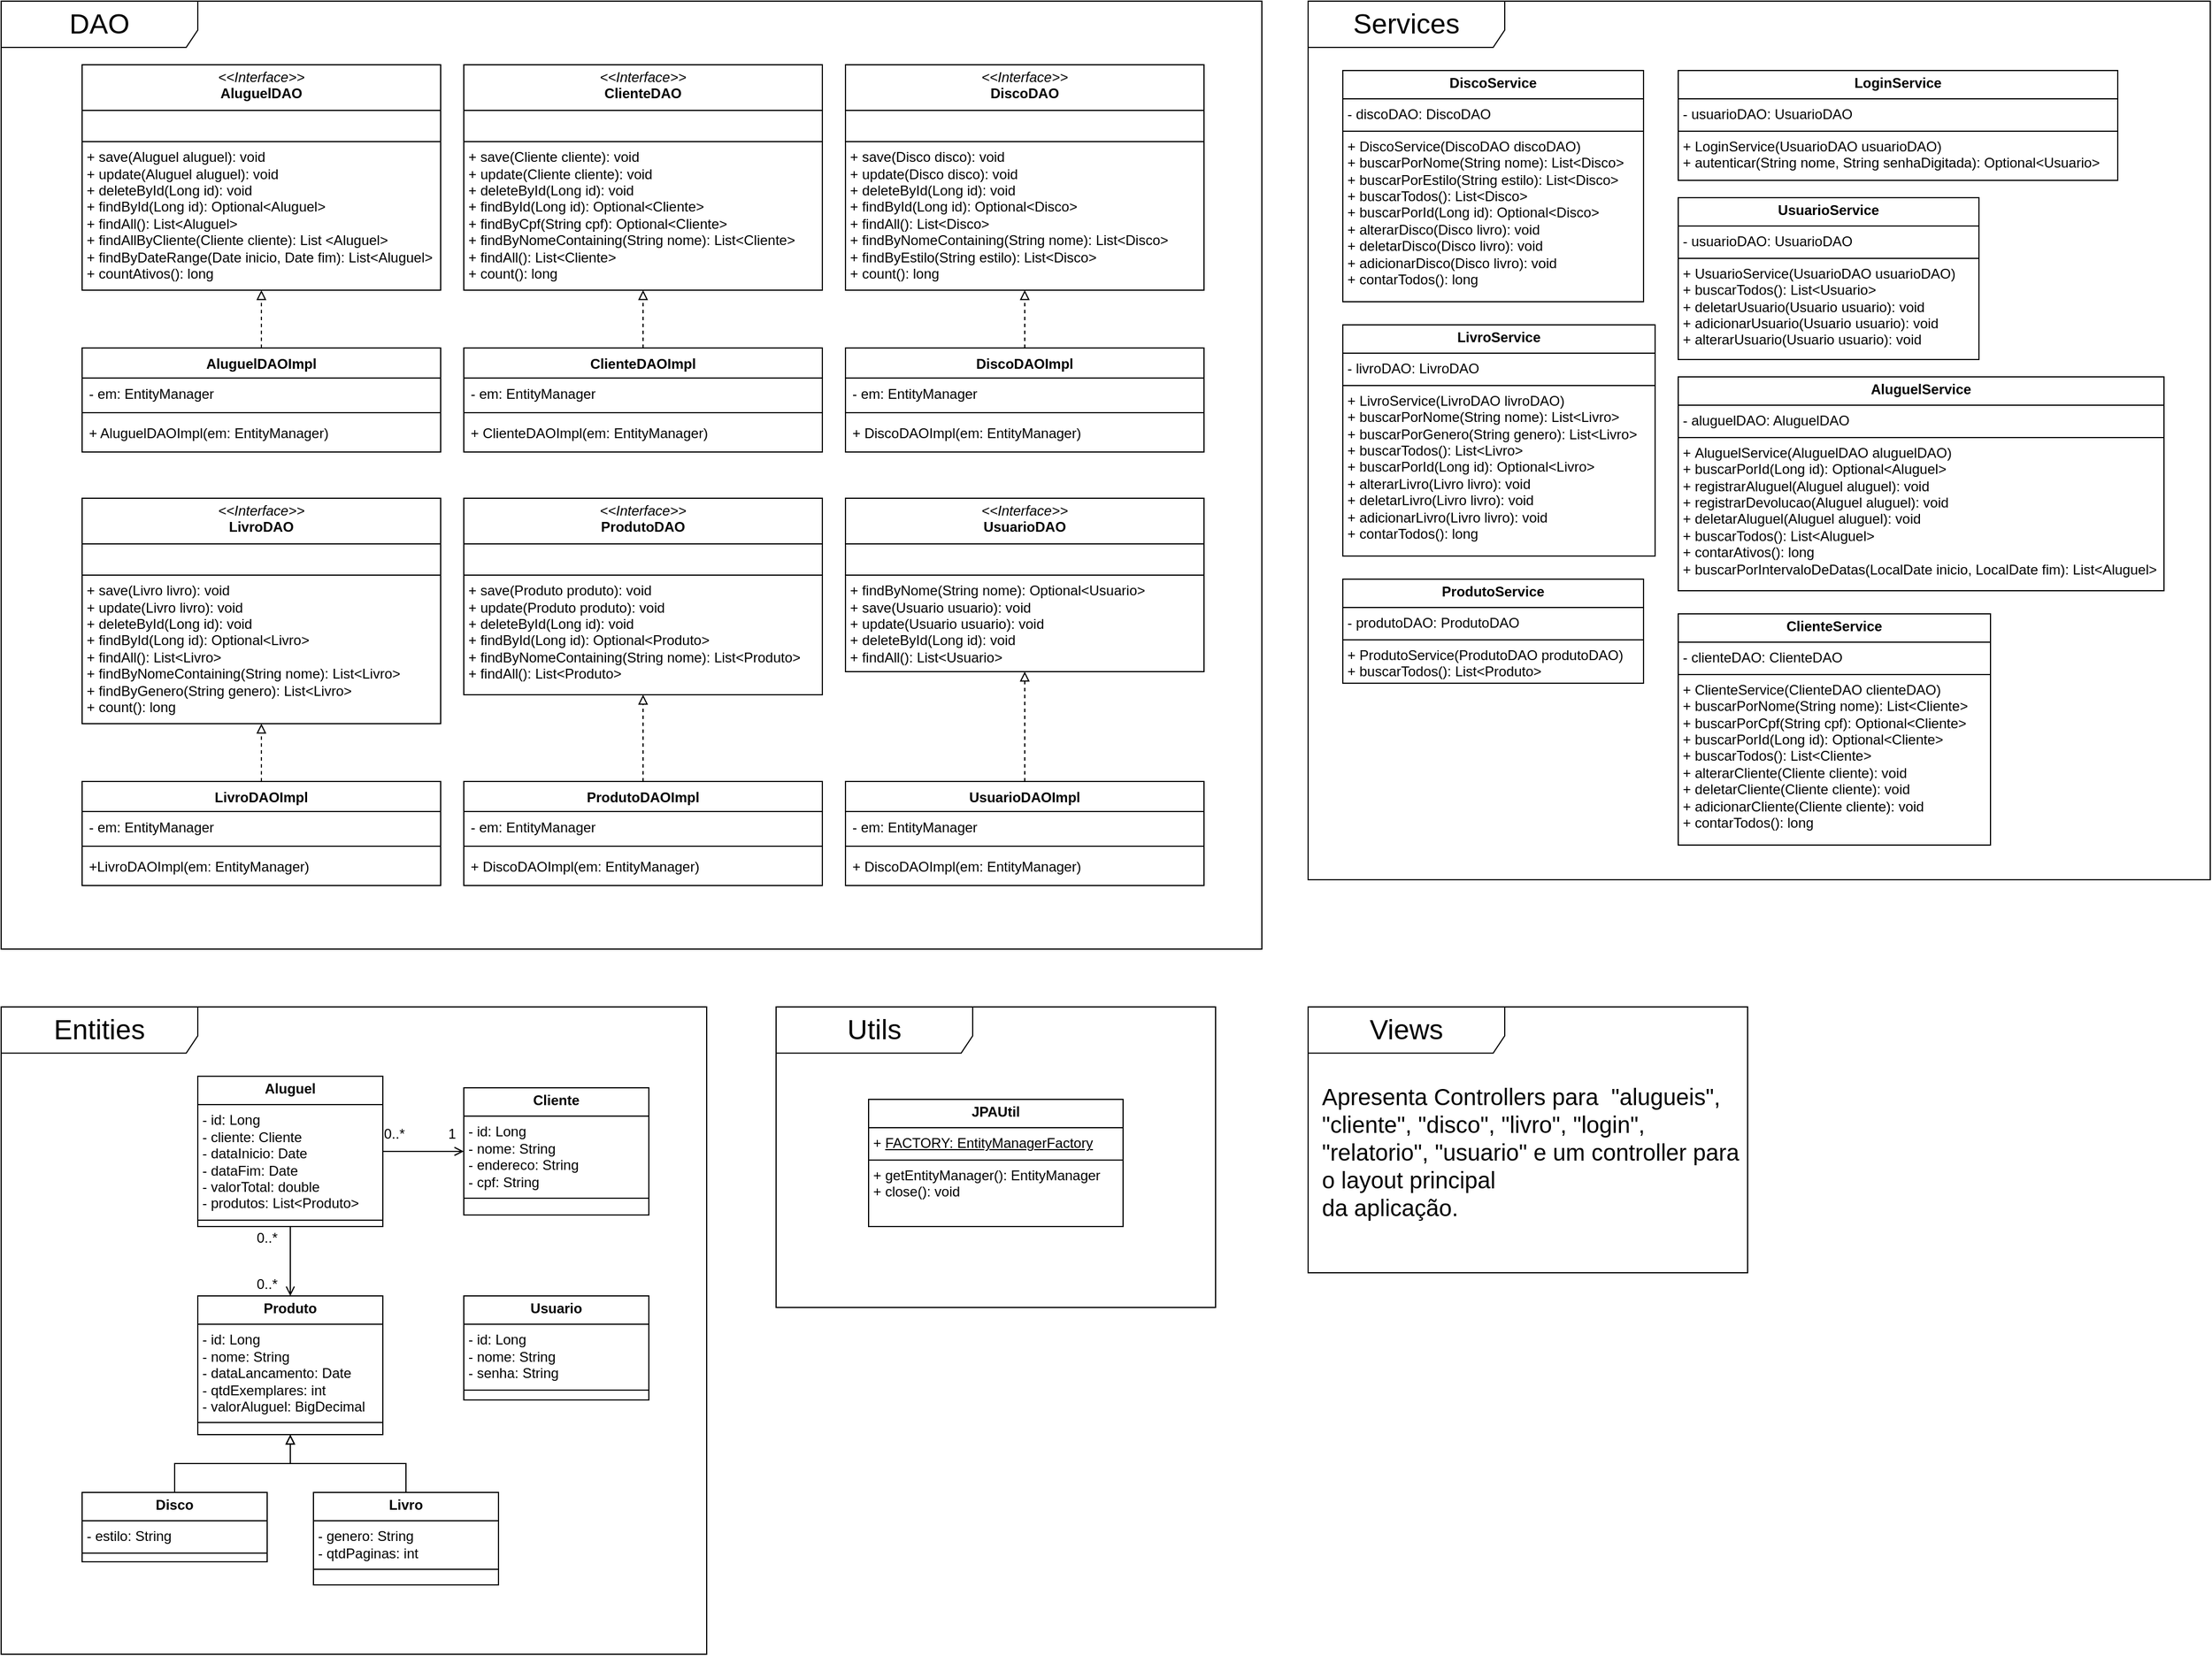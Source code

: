 <mxfile version="28.0.7">
  <diagram name="Page-1" id="ijJBhcb-eioUZVVEQKCG">
    <mxGraphModel grid="1" page="1" gridSize="10" guides="1" tooltips="1" connect="1" arrows="1" fold="1" pageScale="1" pageWidth="850" pageHeight="1100" math="0" shadow="0">
      <root>
        <mxCell id="0" />
        <mxCell id="1" parent="0" />
        <mxCell id="6H0hDOicZxL_dtBMVIwc-15" value="" style="edgeStyle=orthogonalEdgeStyle;rounded=0;orthogonalLoop=1;jettySize=auto;html=1;endArrow=open;endFill=0;" edge="1" parent="1" source="6H0hDOicZxL_dtBMVIwc-1" target="6H0hDOicZxL_dtBMVIwc-2">
          <mxGeometry relative="1" as="geometry" />
        </mxCell>
        <mxCell id="6H0hDOicZxL_dtBMVIwc-16" value="" style="edgeStyle=orthogonalEdgeStyle;rounded=0;orthogonalLoop=1;jettySize=auto;html=1;endArrow=open;endFill=0;" edge="1" parent="1" source="6H0hDOicZxL_dtBMVIwc-1" target="6H0hDOicZxL_dtBMVIwc-6">
          <mxGeometry relative="1" as="geometry" />
        </mxCell>
        <mxCell id="6H0hDOicZxL_dtBMVIwc-1" value="&lt;p style=&quot;margin:0px;margin-top:4px;text-align:center;&quot;&gt;&lt;b&gt;Aluguel&lt;/b&gt;&lt;/p&gt;&lt;hr size=&quot;1&quot; style=&quot;border-style:solid;&quot;&gt;&lt;p style=&quot;margin:0px;margin-left:4px;&quot;&gt;- id: Long&lt;/p&gt;&lt;p style=&quot;margin:0px;margin-left:4px;&quot;&gt;- cliente: Cliente&lt;/p&gt;&lt;p style=&quot;margin:0px;margin-left:4px;&quot;&gt;- dataInicio: Date&lt;/p&gt;&lt;p style=&quot;margin:0px;margin-left:4px;&quot;&gt;- dataFim: Date&lt;/p&gt;&lt;p style=&quot;margin:0px;margin-left:4px;&quot;&gt;- valorTotal: double&lt;/p&gt;&lt;p style=&quot;margin:0px;margin-left:4px;&quot;&gt;- produtos: List&amp;lt;Produto&amp;gt;&lt;/p&gt;&lt;hr size=&quot;1&quot; style=&quot;border-style:solid;&quot;&gt;&lt;p style=&quot;margin:0px;margin-left:4px;&quot;&gt;&lt;br&gt;&lt;/p&gt;" style="verticalAlign=top;align=left;overflow=fill;html=1;whiteSpace=wrap;" vertex="1" parent="1">
          <mxGeometry x="210" y="950" width="160" height="130" as="geometry" />
        </mxCell>
        <mxCell id="6H0hDOicZxL_dtBMVIwc-2" value="&lt;p style=&quot;margin:0px;margin-top:4px;text-align:center;&quot;&gt;&lt;b&gt;Produto&lt;/b&gt;&lt;/p&gt;&lt;hr size=&quot;1&quot; style=&quot;border-style:solid;&quot;&gt;&lt;p style=&quot;margin:0px;margin-left:4px;&quot;&gt;- id: Long&lt;/p&gt;&lt;p style=&quot;margin:0px;margin-left:4px;&quot;&gt;- nome: String&lt;/p&gt;&lt;p style=&quot;margin:0px;margin-left:4px;&quot;&gt;- dataLancamento: Date&lt;/p&gt;&lt;p style=&quot;margin:0px;margin-left:4px;&quot;&gt;- qtdExemplares: int&lt;/p&gt;&lt;p style=&quot;margin:0px;margin-left:4px;&quot;&gt;- valorAluguel: BigDecimal&lt;/p&gt;&lt;hr size=&quot;1&quot; style=&quot;border-style:solid;&quot;&gt;&lt;p style=&quot;margin:0px;margin-left:4px;&quot;&gt;&lt;br&gt;&lt;/p&gt;" style="verticalAlign=top;align=left;overflow=fill;html=1;whiteSpace=wrap;" vertex="1" parent="1">
          <mxGeometry x="210" y="1140" width="160" height="120" as="geometry" />
        </mxCell>
        <mxCell id="6H0hDOicZxL_dtBMVIwc-8" value="" style="edgeStyle=orthogonalEdgeStyle;rounded=0;orthogonalLoop=1;jettySize=auto;html=1;endArrow=block;endFill=0;" edge="1" parent="1" source="6H0hDOicZxL_dtBMVIwc-3" target="6H0hDOicZxL_dtBMVIwc-2">
          <mxGeometry relative="1" as="geometry" />
        </mxCell>
        <mxCell id="6H0hDOicZxL_dtBMVIwc-3" value="&lt;p style=&quot;margin:0px;margin-top:4px;text-align:center;&quot;&gt;&lt;b&gt;Disco&lt;/b&gt;&lt;/p&gt;&lt;hr size=&quot;1&quot; style=&quot;border-style:solid;&quot;&gt;&lt;p style=&quot;margin:0px;margin-left:4px;&quot;&gt;- estilo: String&lt;/p&gt;&lt;hr size=&quot;1&quot; style=&quot;border-style:solid;&quot;&gt;&lt;p style=&quot;margin:0px;margin-left:4px;&quot;&gt;&lt;br&gt;&lt;/p&gt;" style="verticalAlign=top;align=left;overflow=fill;html=1;whiteSpace=wrap;" vertex="1" parent="1">
          <mxGeometry x="110" y="1310" width="160" height="60" as="geometry" />
        </mxCell>
        <mxCell id="6H0hDOicZxL_dtBMVIwc-7" value="" style="edgeStyle=orthogonalEdgeStyle;rounded=0;orthogonalLoop=1;jettySize=auto;html=1;endArrow=block;endFill=0;" edge="1" parent="1" source="6H0hDOicZxL_dtBMVIwc-4" target="6H0hDOicZxL_dtBMVIwc-2">
          <mxGeometry relative="1" as="geometry" />
        </mxCell>
        <mxCell id="6H0hDOicZxL_dtBMVIwc-4" value="&lt;p style=&quot;margin:0px;margin-top:4px;text-align:center;&quot;&gt;&lt;b&gt;Livro&lt;/b&gt;&lt;/p&gt;&lt;hr size=&quot;1&quot; style=&quot;border-style:solid;&quot;&gt;&lt;p style=&quot;margin:0px;margin-left:4px;&quot;&gt;- genero: String&lt;/p&gt;&lt;p style=&quot;margin:0px;margin-left:4px;&quot;&gt;- qtdPaginas: int&lt;/p&gt;&lt;hr size=&quot;1&quot; style=&quot;border-style:solid;&quot;&gt;&lt;p style=&quot;margin:0px;margin-left:4px;&quot;&gt;&lt;br&gt;&lt;/p&gt;" style="verticalAlign=top;align=left;overflow=fill;html=1;whiteSpace=wrap;" vertex="1" parent="1">
          <mxGeometry x="310" y="1310" width="160" height="80" as="geometry" />
        </mxCell>
        <mxCell id="6H0hDOicZxL_dtBMVIwc-5" value="&lt;p style=&quot;margin:0px;margin-top:4px;text-align:center;&quot;&gt;&lt;b&gt;Usuario&lt;/b&gt;&lt;/p&gt;&lt;hr size=&quot;1&quot; style=&quot;border-style:solid;&quot;&gt;&lt;p style=&quot;margin:0px;margin-left:4px;&quot;&gt;- id: Long&lt;/p&gt;&lt;p style=&quot;margin:0px;margin-left:4px;&quot;&gt;- nome: String&lt;/p&gt;&lt;p style=&quot;margin:0px;margin-left:4px;&quot;&gt;- senha: String&lt;/p&gt;&lt;hr size=&quot;1&quot; style=&quot;border-style:solid;&quot;&gt;&lt;p style=&quot;margin:0px;margin-left:4px;&quot;&gt;&lt;br&gt;&lt;/p&gt;" style="verticalAlign=top;align=left;overflow=fill;html=1;whiteSpace=wrap;" vertex="1" parent="1">
          <mxGeometry x="440" y="1140" width="160" height="90" as="geometry" />
        </mxCell>
        <mxCell id="6H0hDOicZxL_dtBMVIwc-6" value="&lt;p style=&quot;margin:0px;margin-top:4px;text-align:center;&quot;&gt;&lt;b&gt;Cliente&lt;/b&gt;&lt;/p&gt;&lt;hr size=&quot;1&quot; style=&quot;border-style:solid;&quot;&gt;&lt;p style=&quot;margin:0px;margin-left:4px;&quot;&gt;- id: Long&lt;/p&gt;&lt;p style=&quot;margin:0px;margin-left:4px;&quot;&gt;- nome: String&lt;/p&gt;&lt;p style=&quot;margin:0px;margin-left:4px;&quot;&gt;- endereco: String&lt;/p&gt;&lt;p style=&quot;margin:0px;margin-left:4px;&quot;&gt;- cpf: String&lt;/p&gt;&lt;hr size=&quot;1&quot; style=&quot;border-style:solid;&quot;&gt;&lt;p style=&quot;margin:0px;margin-left:4px;&quot;&gt;&lt;br&gt;&lt;/p&gt;" style="verticalAlign=top;align=left;overflow=fill;html=1;whiteSpace=wrap;" vertex="1" parent="1">
          <mxGeometry x="440" y="960" width="160" height="110" as="geometry" />
        </mxCell>
        <mxCell id="6H0hDOicZxL_dtBMVIwc-12" value="0..*" style="text;html=1;align=center;verticalAlign=middle;whiteSpace=wrap;rounded=0;" vertex="1" parent="1">
          <mxGeometry x="260" y="1120" width="20" height="20" as="geometry" />
        </mxCell>
        <mxCell id="6H0hDOicZxL_dtBMVIwc-13" value="0..*" style="text;html=1;align=center;verticalAlign=middle;whiteSpace=wrap;rounded=0;" vertex="1" parent="1">
          <mxGeometry x="260" y="1080" width="20" height="20" as="geometry" />
        </mxCell>
        <mxCell id="6H0hDOicZxL_dtBMVIwc-17" value="0..*" style="text;html=1;align=center;verticalAlign=middle;whiteSpace=wrap;rounded=0;" vertex="1" parent="1">
          <mxGeometry x="370" y="990" width="20" height="20" as="geometry" />
        </mxCell>
        <mxCell id="6H0hDOicZxL_dtBMVIwc-18" value="1" style="text;html=1;align=center;verticalAlign=middle;whiteSpace=wrap;rounded=0;" vertex="1" parent="1">
          <mxGeometry x="420" y="990" width="20" height="20" as="geometry" />
        </mxCell>
        <mxCell id="6H0hDOicZxL_dtBMVIwc-19" style="edgeStyle=orthogonalEdgeStyle;rounded=0;orthogonalLoop=1;jettySize=auto;html=1;exitX=0.5;exitY=1;exitDx=0;exitDy=0;" edge="1" parent="1" source="6H0hDOicZxL_dtBMVIwc-17" target="6H0hDOicZxL_dtBMVIwc-17">
          <mxGeometry relative="1" as="geometry" />
        </mxCell>
        <mxCell id="rX4tygAhuhxQSBVgjg3W-1" value="&lt;p style=&quot;margin:0px;margin-top:4px;text-align:center;&quot;&gt;&lt;i&gt;&amp;lt;&amp;lt;Interface&amp;gt;&amp;gt;&lt;/i&gt;&lt;br&gt;&lt;b&gt;AluguelDAO&lt;/b&gt;&lt;/p&gt;&lt;hr size=&quot;1&quot; style=&quot;border-style:solid;&quot;&gt;&lt;p style=&quot;margin:0px;margin-left:4px;&quot;&gt;&lt;br&gt;&lt;/p&gt;&lt;hr size=&quot;1&quot; style=&quot;border-style:solid;&quot;&gt;&lt;p style=&quot;margin:0px;margin-left:4px;&quot;&gt;+ save(Aluguel aluguel): void&lt;/p&gt;&lt;p style=&quot;margin:0px;margin-left:4px;&quot;&gt;+ update(Aluguel aluguel): void&lt;/p&gt;&lt;p style=&quot;margin:0px;margin-left:4px;&quot;&gt;+ deleteById(Long id): void&lt;/p&gt;&lt;p style=&quot;margin:0px;margin-left:4px;&quot;&gt;+ findById(Long id): Optional&amp;lt;Aluguel&amp;gt;&lt;/p&gt;&lt;p style=&quot;margin:0px;margin-left:4px;&quot;&gt;+ findAll(): List&amp;lt;Aluguel&amp;gt;&lt;/p&gt;&lt;p style=&quot;margin:0px;margin-left:4px;&quot;&gt;+ findAllByCliente(Cliente cliente): List &amp;lt;Aluguel&amp;gt;&lt;/p&gt;&lt;p style=&quot;margin:0px;margin-left:4px;&quot;&gt;+ findByDateRange(Date inicio, Date fim): List&amp;lt;Aluguel&amp;gt;&lt;/p&gt;&lt;p style=&quot;margin:0px;margin-left:4px;&quot;&gt;+ countAtivos(): long&lt;/p&gt;" style="verticalAlign=top;align=left;overflow=fill;html=1;whiteSpace=wrap;" vertex="1" parent="1">
          <mxGeometry x="110" y="75" width="310" height="195" as="geometry" />
        </mxCell>
        <mxCell id="rX4tygAhuhxQSBVgjg3W-7" value="" style="edgeStyle=orthogonalEdgeStyle;rounded=0;orthogonalLoop=1;jettySize=auto;html=1;endArrow=block;endFill=0;dashed=1;" edge="1" parent="1" source="rX4tygAhuhxQSBVgjg3W-2" target="rX4tygAhuhxQSBVgjg3W-1">
          <mxGeometry relative="1" as="geometry" />
        </mxCell>
        <mxCell id="rX4tygAhuhxQSBVgjg3W-2" value="AluguelDAOImpl" style="swimlane;fontStyle=1;align=center;verticalAlign=top;childLayout=stackLayout;horizontal=1;startSize=26;horizontalStack=0;resizeParent=1;resizeParentMax=0;resizeLast=0;collapsible=1;marginBottom=0;whiteSpace=wrap;html=1;" vertex="1" parent="1">
          <mxGeometry x="110" y="320" width="310" height="90" as="geometry" />
        </mxCell>
        <mxCell id="rX4tygAhuhxQSBVgjg3W-3" value="- em: EntityManager" style="text;strokeColor=none;fillColor=none;align=left;verticalAlign=top;spacingLeft=4;spacingRight=4;overflow=hidden;rotatable=0;points=[[0,0.5],[1,0.5]];portConstraint=eastwest;whiteSpace=wrap;html=1;" vertex="1" parent="rX4tygAhuhxQSBVgjg3W-2">
          <mxGeometry y="26" width="310" height="26" as="geometry" />
        </mxCell>
        <mxCell id="rX4tygAhuhxQSBVgjg3W-4" value="" style="line;strokeWidth=1;fillColor=none;align=left;verticalAlign=middle;spacingTop=-1;spacingLeft=3;spacingRight=3;rotatable=0;labelPosition=right;points=[];portConstraint=eastwest;strokeColor=inherit;" vertex="1" parent="rX4tygAhuhxQSBVgjg3W-2">
          <mxGeometry y="52" width="310" height="8" as="geometry" />
        </mxCell>
        <mxCell id="rX4tygAhuhxQSBVgjg3W-5" value="+ AluguelDAOImpl(em: EntityManager)" style="text;strokeColor=none;fillColor=none;align=left;verticalAlign=top;spacingLeft=4;spacingRight=4;overflow=hidden;rotatable=0;points=[[0,0.5],[1,0.5]];portConstraint=eastwest;whiteSpace=wrap;html=1;" vertex="1" parent="rX4tygAhuhxQSBVgjg3W-2">
          <mxGeometry y="60" width="310" height="30" as="geometry" />
        </mxCell>
        <mxCell id="rX4tygAhuhxQSBVgjg3W-8" value="&lt;p style=&quot;margin:0px;margin-top:4px;text-align:center;&quot;&gt;&lt;i&gt;&amp;lt;&amp;lt;Interface&amp;gt;&amp;gt;&lt;/i&gt;&lt;br&gt;&lt;b&gt;ClienteDAO&lt;/b&gt;&lt;/p&gt;&lt;hr size=&quot;1&quot; style=&quot;border-style:solid;&quot;&gt;&lt;p style=&quot;margin:0px;margin-left:4px;&quot;&gt;&lt;br&gt;&lt;/p&gt;&lt;hr size=&quot;1&quot; style=&quot;border-style:solid;&quot;&gt;&lt;p style=&quot;margin:0px;margin-left:4px;&quot;&gt;+ save(Cliente cliente): void&lt;/p&gt;&lt;p style=&quot;margin:0px;margin-left:4px;&quot;&gt;+ update(Cliente cliente): void&lt;/p&gt;&lt;p style=&quot;margin:0px;margin-left:4px;&quot;&gt;+ deleteById(Long id): void&lt;/p&gt;&lt;p style=&quot;margin:0px;margin-left:4px;&quot;&gt;+ findById(Long id): Optional&amp;lt;Cliente&amp;gt;&lt;/p&gt;&lt;p style=&quot;margin:0px;margin-left:4px;&quot;&gt;+ findByCpf(String cpf): Optional&amp;lt;Cliente&amp;gt;&lt;/p&gt;&lt;p style=&quot;margin:0px;margin-left:4px;&quot;&gt;+ findByNomeContaining(String nome): List&amp;lt;Cliente&amp;gt;&lt;/p&gt;&lt;p style=&quot;margin:0px;margin-left:4px;&quot;&gt;+ findAll(): List&amp;lt;Cliente&amp;gt;&lt;/p&gt;&lt;p style=&quot;margin:0px;margin-left:4px;&quot;&gt;+ count(): long&lt;/p&gt;" style="verticalAlign=top;align=left;overflow=fill;html=1;whiteSpace=wrap;" vertex="1" parent="1">
          <mxGeometry x="440" y="75" width="310" height="195" as="geometry" />
        </mxCell>
        <mxCell id="rX4tygAhuhxQSBVgjg3W-9" value="" style="edgeStyle=orthogonalEdgeStyle;rounded=0;orthogonalLoop=1;jettySize=auto;html=1;endArrow=block;endFill=0;dashed=1;" edge="1" parent="1" source="rX4tygAhuhxQSBVgjg3W-10" target="rX4tygAhuhxQSBVgjg3W-8">
          <mxGeometry relative="1" as="geometry" />
        </mxCell>
        <mxCell id="rX4tygAhuhxQSBVgjg3W-10" value="ClienteDAOImpl" style="swimlane;fontStyle=1;align=center;verticalAlign=top;childLayout=stackLayout;horizontal=1;startSize=26;horizontalStack=0;resizeParent=1;resizeParentMax=0;resizeLast=0;collapsible=1;marginBottom=0;whiteSpace=wrap;html=1;" vertex="1" parent="1">
          <mxGeometry x="440" y="320" width="310" height="90" as="geometry" />
        </mxCell>
        <mxCell id="rX4tygAhuhxQSBVgjg3W-11" value="- em: EntityManager" style="text;strokeColor=none;fillColor=none;align=left;verticalAlign=top;spacingLeft=4;spacingRight=4;overflow=hidden;rotatable=0;points=[[0,0.5],[1,0.5]];portConstraint=eastwest;whiteSpace=wrap;html=1;" vertex="1" parent="rX4tygAhuhxQSBVgjg3W-10">
          <mxGeometry y="26" width="310" height="26" as="geometry" />
        </mxCell>
        <mxCell id="rX4tygAhuhxQSBVgjg3W-12" value="" style="line;strokeWidth=1;fillColor=none;align=left;verticalAlign=middle;spacingTop=-1;spacingLeft=3;spacingRight=3;rotatable=0;labelPosition=right;points=[];portConstraint=eastwest;strokeColor=inherit;" vertex="1" parent="rX4tygAhuhxQSBVgjg3W-10">
          <mxGeometry y="52" width="310" height="8" as="geometry" />
        </mxCell>
        <mxCell id="rX4tygAhuhxQSBVgjg3W-13" value="+ ClienteDAOImpl(em: EntityManager)" style="text;strokeColor=none;fillColor=none;align=left;verticalAlign=top;spacingLeft=4;spacingRight=4;overflow=hidden;rotatable=0;points=[[0,0.5],[1,0.5]];portConstraint=eastwest;whiteSpace=wrap;html=1;" vertex="1" parent="rX4tygAhuhxQSBVgjg3W-10">
          <mxGeometry y="60" width="310" height="30" as="geometry" />
        </mxCell>
        <mxCell id="rX4tygAhuhxQSBVgjg3W-14" value="&lt;p style=&quot;margin:0px;margin-top:4px;text-align:center;&quot;&gt;&lt;i&gt;&amp;lt;&amp;lt;Interface&amp;gt;&amp;gt;&lt;/i&gt;&lt;br&gt;&lt;b&gt;DiscoDAO&lt;/b&gt;&lt;/p&gt;&lt;hr size=&quot;1&quot; style=&quot;border-style:solid;&quot;&gt;&lt;p style=&quot;margin:0px;margin-left:4px;&quot;&gt;&lt;br&gt;&lt;/p&gt;&lt;hr size=&quot;1&quot; style=&quot;border-style:solid;&quot;&gt;&lt;p style=&quot;margin:0px;margin-left:4px;&quot;&gt;+ save(Disco disco): void&lt;/p&gt;&lt;p style=&quot;margin:0px;margin-left:4px;&quot;&gt;+ update(Disco disco): void&lt;/p&gt;&lt;p style=&quot;margin:0px;margin-left:4px;&quot;&gt;+ deleteById(Long id): void&lt;/p&gt;&lt;p style=&quot;margin:0px;margin-left:4px;&quot;&gt;+ findById(Long id):&lt;span style=&quot;background-color: transparent; color: light-dark(rgb(0, 0, 0), rgb(255, 255, 255));&quot;&gt;&amp;nbsp;&lt;/span&gt;&lt;span style=&quot;background-color: transparent; color: light-dark(rgb(0, 0, 0), rgb(255, 255, 255));&quot;&gt;Optional&amp;lt;Disco&amp;gt;&lt;/span&gt;&lt;/p&gt;&lt;p style=&quot;margin:0px;margin-left:4px;&quot;&gt;+ findAll():&amp;nbsp;&lt;span style=&quot;background-color: transparent; color: light-dark(rgb(0, 0, 0), rgb(255, 255, 255));&quot;&gt;List&amp;lt;Disco&amp;gt;&lt;/span&gt;&lt;/p&gt;&lt;p style=&quot;margin:0px;margin-left:4px;&quot;&gt;+ findByNomeContaining(String nome):&amp;nbsp;&lt;span style=&quot;background-color: transparent; color: light-dark(rgb(0, 0, 0), rgb(255, 255, 255));&quot;&gt;List&amp;lt;Disco&amp;gt;&lt;/span&gt;&lt;/p&gt;&lt;p style=&quot;margin:0px;margin-left:4px;&quot;&gt;+ findByEstilo(String estilo):&amp;nbsp;&lt;span style=&quot;background-color: transparent; color: light-dark(rgb(0, 0, 0), rgb(255, 255, 255));&quot;&gt;List&amp;lt;Disco&amp;gt;&lt;/span&gt;&lt;/p&gt;&lt;p style=&quot;margin:0px;margin-left:4px;&quot;&gt;+ count(): long&lt;/p&gt;" style="verticalAlign=top;align=left;overflow=fill;html=1;whiteSpace=wrap;" vertex="1" parent="1">
          <mxGeometry x="770" y="75" width="310" height="195" as="geometry" />
        </mxCell>
        <mxCell id="rX4tygAhuhxQSBVgjg3W-15" value="" style="edgeStyle=orthogonalEdgeStyle;rounded=0;orthogonalLoop=1;jettySize=auto;html=1;endArrow=block;endFill=0;dashed=1;" edge="1" parent="1" source="rX4tygAhuhxQSBVgjg3W-16" target="rX4tygAhuhxQSBVgjg3W-14">
          <mxGeometry relative="1" as="geometry" />
        </mxCell>
        <mxCell id="rX4tygAhuhxQSBVgjg3W-16" value="DiscoDAOImpl" style="swimlane;fontStyle=1;align=center;verticalAlign=top;childLayout=stackLayout;horizontal=1;startSize=26;horizontalStack=0;resizeParent=1;resizeParentMax=0;resizeLast=0;collapsible=1;marginBottom=0;whiteSpace=wrap;html=1;" vertex="1" parent="1">
          <mxGeometry x="770" y="320" width="310" height="90" as="geometry" />
        </mxCell>
        <mxCell id="rX4tygAhuhxQSBVgjg3W-17" value="- em: EntityManager" style="text;strokeColor=none;fillColor=none;align=left;verticalAlign=top;spacingLeft=4;spacingRight=4;overflow=hidden;rotatable=0;points=[[0,0.5],[1,0.5]];portConstraint=eastwest;whiteSpace=wrap;html=1;" vertex="1" parent="rX4tygAhuhxQSBVgjg3W-16">
          <mxGeometry y="26" width="310" height="26" as="geometry" />
        </mxCell>
        <mxCell id="rX4tygAhuhxQSBVgjg3W-18" value="" style="line;strokeWidth=1;fillColor=none;align=left;verticalAlign=middle;spacingTop=-1;spacingLeft=3;spacingRight=3;rotatable=0;labelPosition=right;points=[];portConstraint=eastwest;strokeColor=inherit;" vertex="1" parent="rX4tygAhuhxQSBVgjg3W-16">
          <mxGeometry y="52" width="310" height="8" as="geometry" />
        </mxCell>
        <mxCell id="rX4tygAhuhxQSBVgjg3W-19" value="+ DiscoDAOImpl(em: EntityManager)" style="text;strokeColor=none;fillColor=none;align=left;verticalAlign=top;spacingLeft=4;spacingRight=4;overflow=hidden;rotatable=0;points=[[0,0.5],[1,0.5]];portConstraint=eastwest;whiteSpace=wrap;html=1;" vertex="1" parent="rX4tygAhuhxQSBVgjg3W-16">
          <mxGeometry y="60" width="310" height="30" as="geometry" />
        </mxCell>
        <mxCell id="rX4tygAhuhxQSBVgjg3W-20" value="&lt;p style=&quot;margin:0px;margin-top:4px;text-align:center;&quot;&gt;&lt;i&gt;&amp;lt;&amp;lt;Interface&amp;gt;&amp;gt;&lt;/i&gt;&lt;br&gt;&lt;b&gt;LivroDAO&lt;/b&gt;&lt;/p&gt;&lt;hr size=&quot;1&quot; style=&quot;border-style:solid;&quot;&gt;&lt;p style=&quot;margin:0px;margin-left:4px;&quot;&gt;&lt;br&gt;&lt;/p&gt;&lt;hr size=&quot;1&quot; style=&quot;border-style:solid;&quot;&gt;&lt;p style=&quot;margin:0px;margin-left:4px;&quot;&gt;+ save(Livro livro): void&lt;/p&gt;&lt;p style=&quot;margin:0px;margin-left:4px;&quot;&gt;+ update(Livro livro): void&lt;/p&gt;&lt;p style=&quot;margin:0px;margin-left:4px;&quot;&gt;+ deleteById(Long id): void&lt;/p&gt;&lt;p style=&quot;margin:0px;margin-left:4px;&quot;&gt;+ findById(Long id): Optional&amp;lt;Livro&amp;gt;&lt;/p&gt;&lt;p style=&quot;margin:0px;margin-left:4px;&quot;&gt;+ findAll():&amp;nbsp;&lt;span style=&quot;background-color: transparent; color: light-dark(rgb(0, 0, 0), rgb(255, 255, 255));&quot;&gt;List&amp;lt;Livro&amp;gt;&lt;/span&gt;&lt;/p&gt;&lt;p style=&quot;margin:0px;margin-left:4px;&quot;&gt;+ findByNomeContaining(String nome):&amp;nbsp;&lt;span style=&quot;background-color: transparent; color: light-dark(rgb(0, 0, 0), rgb(255, 255, 255));&quot;&gt;List&amp;lt;Livro&amp;gt;&lt;/span&gt;&lt;/p&gt;&lt;p style=&quot;margin:0px;margin-left:4px;&quot;&gt;+ findByGenero(String genero):&amp;nbsp;&lt;span style=&quot;background-color: transparent; color: light-dark(rgb(0, 0, 0), rgb(255, 255, 255));&quot;&gt;List&amp;lt;Livro&amp;gt;&lt;/span&gt;&lt;/p&gt;&lt;p style=&quot;margin:0px;margin-left:4px;&quot;&gt;+ count(): long&lt;/p&gt;" style="verticalAlign=top;align=left;overflow=fill;html=1;whiteSpace=wrap;" vertex="1" parent="1">
          <mxGeometry x="110" y="450" width="310" height="195" as="geometry" />
        </mxCell>
        <mxCell id="rX4tygAhuhxQSBVgjg3W-21" value="" style="edgeStyle=orthogonalEdgeStyle;rounded=0;orthogonalLoop=1;jettySize=auto;html=1;endArrow=block;endFill=0;dashed=1;" edge="1" parent="1" source="rX4tygAhuhxQSBVgjg3W-22" target="rX4tygAhuhxQSBVgjg3W-20">
          <mxGeometry relative="1" as="geometry" />
        </mxCell>
        <mxCell id="rX4tygAhuhxQSBVgjg3W-22" value="LivroDAOImpl" style="swimlane;fontStyle=1;align=center;verticalAlign=top;childLayout=stackLayout;horizontal=1;startSize=26;horizontalStack=0;resizeParent=1;resizeParentMax=0;resizeLast=0;collapsible=1;marginBottom=0;whiteSpace=wrap;html=1;" vertex="1" parent="1">
          <mxGeometry x="110" y="695" width="310" height="90" as="geometry" />
        </mxCell>
        <mxCell id="rX4tygAhuhxQSBVgjg3W-23" value="- em: EntityManager" style="text;strokeColor=none;fillColor=none;align=left;verticalAlign=top;spacingLeft=4;spacingRight=4;overflow=hidden;rotatable=0;points=[[0,0.5],[1,0.5]];portConstraint=eastwest;whiteSpace=wrap;html=1;" vertex="1" parent="rX4tygAhuhxQSBVgjg3W-22">
          <mxGeometry y="26" width="310" height="26" as="geometry" />
        </mxCell>
        <mxCell id="rX4tygAhuhxQSBVgjg3W-24" value="" style="line;strokeWidth=1;fillColor=none;align=left;verticalAlign=middle;spacingTop=-1;spacingLeft=3;spacingRight=3;rotatable=0;labelPosition=right;points=[];portConstraint=eastwest;strokeColor=inherit;" vertex="1" parent="rX4tygAhuhxQSBVgjg3W-22">
          <mxGeometry y="52" width="310" height="8" as="geometry" />
        </mxCell>
        <mxCell id="rX4tygAhuhxQSBVgjg3W-25" value="+LivroDAOImpl(em: EntityManager)" style="text;strokeColor=none;fillColor=none;align=left;verticalAlign=top;spacingLeft=4;spacingRight=4;overflow=hidden;rotatable=0;points=[[0,0.5],[1,0.5]];portConstraint=eastwest;whiteSpace=wrap;html=1;" vertex="1" parent="rX4tygAhuhxQSBVgjg3W-22">
          <mxGeometry y="60" width="310" height="30" as="geometry" />
        </mxCell>
        <mxCell id="rX4tygAhuhxQSBVgjg3W-26" value="&lt;p style=&quot;margin:0px;margin-top:4px;text-align:center;&quot;&gt;&lt;i&gt;&amp;lt;&amp;lt;Interface&amp;gt;&amp;gt;&lt;/i&gt;&lt;br&gt;&lt;b&gt;ProdutoDAO&lt;/b&gt;&lt;/p&gt;&lt;hr size=&quot;1&quot; style=&quot;border-style:solid;&quot;&gt;&lt;p style=&quot;margin:0px;margin-left:4px;&quot;&gt;&lt;br&gt;&lt;/p&gt;&lt;hr size=&quot;1&quot; style=&quot;border-style:solid;&quot;&gt;&lt;p style=&quot;margin:0px;margin-left:4px;&quot;&gt;+ save(Produto produto): void&lt;/p&gt;&lt;p style=&quot;margin:0px;margin-left:4px;&quot;&gt;+ update(Produto produto): void&lt;/p&gt;&lt;p style=&quot;margin:0px;margin-left:4px;&quot;&gt;+ deleteById(Long id): void&lt;/p&gt;&lt;p style=&quot;margin:0px;margin-left:4px;&quot;&gt;+ findById(Long id):&amp;nbsp;&lt;span style=&quot;background-color: transparent; color: light-dark(rgb(0, 0, 0), rgb(255, 255, 255));&quot;&gt;Optional&amp;lt;Produto&amp;gt;&lt;/span&gt;&lt;/p&gt;&lt;p style=&quot;margin:0px;margin-left:4px;&quot;&gt;+ findByNomeContaining(String nome):&amp;nbsp;&lt;span style=&quot;background-color: transparent; color: light-dark(rgb(0, 0, 0), rgb(255, 255, 255));&quot;&gt;List&amp;lt;Produto&amp;gt;&lt;/span&gt;&lt;/p&gt;&lt;p style=&quot;margin:0px;margin-left:4px;&quot;&gt;+ findAll():&amp;nbsp;&lt;span style=&quot;background-color: transparent; color: light-dark(rgb(0, 0, 0), rgb(255, 255, 255));&quot;&gt;List&amp;lt;Produto&amp;gt;&lt;/span&gt;&lt;/p&gt;" style="verticalAlign=top;align=left;overflow=fill;html=1;whiteSpace=wrap;" vertex="1" parent="1">
          <mxGeometry x="440" y="450" width="310" height="170" as="geometry" />
        </mxCell>
        <mxCell id="rX4tygAhuhxQSBVgjg3W-27" value="" style="edgeStyle=orthogonalEdgeStyle;rounded=0;orthogonalLoop=1;jettySize=auto;html=1;endArrow=block;endFill=0;dashed=1;" edge="1" parent="1" source="rX4tygAhuhxQSBVgjg3W-28" target="rX4tygAhuhxQSBVgjg3W-26">
          <mxGeometry relative="1" as="geometry" />
        </mxCell>
        <mxCell id="rX4tygAhuhxQSBVgjg3W-28" value="ProdutoDAOImpl" style="swimlane;fontStyle=1;align=center;verticalAlign=top;childLayout=stackLayout;horizontal=1;startSize=26;horizontalStack=0;resizeParent=1;resizeParentMax=0;resizeLast=0;collapsible=1;marginBottom=0;whiteSpace=wrap;html=1;" vertex="1" parent="1">
          <mxGeometry x="440" y="695" width="310" height="90" as="geometry" />
        </mxCell>
        <mxCell id="rX4tygAhuhxQSBVgjg3W-29" value="- em: EntityManager" style="text;strokeColor=none;fillColor=none;align=left;verticalAlign=top;spacingLeft=4;spacingRight=4;overflow=hidden;rotatable=0;points=[[0,0.5],[1,0.5]];portConstraint=eastwest;whiteSpace=wrap;html=1;" vertex="1" parent="rX4tygAhuhxQSBVgjg3W-28">
          <mxGeometry y="26" width="310" height="26" as="geometry" />
        </mxCell>
        <mxCell id="rX4tygAhuhxQSBVgjg3W-30" value="" style="line;strokeWidth=1;fillColor=none;align=left;verticalAlign=middle;spacingTop=-1;spacingLeft=3;spacingRight=3;rotatable=0;labelPosition=right;points=[];portConstraint=eastwest;strokeColor=inherit;" vertex="1" parent="rX4tygAhuhxQSBVgjg3W-28">
          <mxGeometry y="52" width="310" height="8" as="geometry" />
        </mxCell>
        <mxCell id="rX4tygAhuhxQSBVgjg3W-31" value="+ DiscoDAOImpl(em: EntityManager)" style="text;strokeColor=none;fillColor=none;align=left;verticalAlign=top;spacingLeft=4;spacingRight=4;overflow=hidden;rotatable=0;points=[[0,0.5],[1,0.5]];portConstraint=eastwest;whiteSpace=wrap;html=1;" vertex="1" parent="rX4tygAhuhxQSBVgjg3W-28">
          <mxGeometry y="60" width="310" height="30" as="geometry" />
        </mxCell>
        <mxCell id="rX4tygAhuhxQSBVgjg3W-32" value="&lt;p style=&quot;margin:0px;margin-top:4px;text-align:center;&quot;&gt;&lt;i&gt;&amp;lt;&amp;lt;Interface&amp;gt;&amp;gt;&lt;/i&gt;&lt;br&gt;&lt;b&gt;UsuarioDAO&lt;/b&gt;&lt;/p&gt;&lt;hr size=&quot;1&quot; style=&quot;border-style:solid;&quot;&gt;&lt;p style=&quot;margin:0px;margin-left:4px;&quot;&gt;&lt;br&gt;&lt;/p&gt;&lt;hr size=&quot;1&quot; style=&quot;border-style:solid;&quot;&gt;&lt;p style=&quot;margin:0px;margin-left:4px;&quot;&gt;+ findByNome(String nome):&amp;nbsp;&lt;span style=&quot;background-color: transparent; color: light-dark(rgb(0, 0, 0), rgb(255, 255, 255));&quot;&gt;Optional&amp;lt;Usuario&amp;gt;&lt;/span&gt;&lt;/p&gt;&lt;p style=&quot;margin:0px;margin-left:4px;&quot;&gt;+ save(Usuario usuario):&amp;nbsp;&lt;span style=&quot;background-color: transparent; color: light-dark(rgb(0, 0, 0), rgb(255, 255, 255));&quot;&gt;void&lt;/span&gt;&lt;/p&gt;&lt;p style=&quot;margin:0px;margin-left:4px;&quot;&gt;+ update(Usuario usuario):&amp;nbsp;&lt;span style=&quot;background-color: transparent; color: light-dark(rgb(0, 0, 0), rgb(255, 255, 255));&quot;&gt;void&lt;/span&gt;&lt;/p&gt;&lt;p style=&quot;margin:0px;margin-left:4px;&quot;&gt;+ deleteById(Long id):&amp;nbsp;&lt;span style=&quot;background-color: transparent; color: light-dark(rgb(0, 0, 0), rgb(255, 255, 255));&quot;&gt;void&lt;/span&gt;&lt;/p&gt;&lt;p style=&quot;margin:0px;margin-left:4px;&quot;&gt;+ findAll():&amp;nbsp;&lt;span style=&quot;background-color: transparent; color: light-dark(rgb(0, 0, 0), rgb(255, 255, 255));&quot;&gt;List&amp;lt;Usuario&amp;gt;&lt;/span&gt;&lt;/p&gt;" style="verticalAlign=top;align=left;overflow=fill;html=1;whiteSpace=wrap;" vertex="1" parent="1">
          <mxGeometry x="770" y="450" width="310" height="150" as="geometry" />
        </mxCell>
        <mxCell id="rX4tygAhuhxQSBVgjg3W-33" value="" style="edgeStyle=orthogonalEdgeStyle;rounded=0;orthogonalLoop=1;jettySize=auto;html=1;endArrow=block;endFill=0;dashed=1;" edge="1" parent="1" source="rX4tygAhuhxQSBVgjg3W-34" target="rX4tygAhuhxQSBVgjg3W-32">
          <mxGeometry relative="1" as="geometry" />
        </mxCell>
        <mxCell id="rX4tygAhuhxQSBVgjg3W-34" value="UsuarioDAOImpl" style="swimlane;fontStyle=1;align=center;verticalAlign=top;childLayout=stackLayout;horizontal=1;startSize=26;horizontalStack=0;resizeParent=1;resizeParentMax=0;resizeLast=0;collapsible=1;marginBottom=0;whiteSpace=wrap;html=1;" vertex="1" parent="1">
          <mxGeometry x="770" y="695" width="310" height="90" as="geometry" />
        </mxCell>
        <mxCell id="rX4tygAhuhxQSBVgjg3W-35" value="- em: EntityManager" style="text;strokeColor=none;fillColor=none;align=left;verticalAlign=top;spacingLeft=4;spacingRight=4;overflow=hidden;rotatable=0;points=[[0,0.5],[1,0.5]];portConstraint=eastwest;whiteSpace=wrap;html=1;" vertex="1" parent="rX4tygAhuhxQSBVgjg3W-34">
          <mxGeometry y="26" width="310" height="26" as="geometry" />
        </mxCell>
        <mxCell id="rX4tygAhuhxQSBVgjg3W-36" value="" style="line;strokeWidth=1;fillColor=none;align=left;verticalAlign=middle;spacingTop=-1;spacingLeft=3;spacingRight=3;rotatable=0;labelPosition=right;points=[];portConstraint=eastwest;strokeColor=inherit;" vertex="1" parent="rX4tygAhuhxQSBVgjg3W-34">
          <mxGeometry y="52" width="310" height="8" as="geometry" />
        </mxCell>
        <mxCell id="rX4tygAhuhxQSBVgjg3W-37" value="+ DiscoDAOImpl(em: EntityManager)" style="text;strokeColor=none;fillColor=none;align=left;verticalAlign=top;spacingLeft=4;spacingRight=4;overflow=hidden;rotatable=0;points=[[0,0.5],[1,0.5]];portConstraint=eastwest;whiteSpace=wrap;html=1;" vertex="1" parent="rX4tygAhuhxQSBVgjg3W-34">
          <mxGeometry y="60" width="310" height="30" as="geometry" />
        </mxCell>
        <mxCell id="haDUNP5VYbfXRv6ssa1G-1" value="&lt;font style=&quot;font-size: 24px;&quot;&gt;DAO&lt;/font&gt;" style="shape=umlFrame;whiteSpace=wrap;html=1;pointerEvents=0;width=170;height=40;" vertex="1" parent="1">
          <mxGeometry x="40" y="20" width="1090" height="820" as="geometry" />
        </mxCell>
        <mxCell id="haDUNP5VYbfXRv6ssa1G-2" value="&lt;font style=&quot;font-size: 24px;&quot;&gt;Entities&lt;/font&gt;" style="shape=umlFrame;whiteSpace=wrap;html=1;pointerEvents=0;width=170;height=40;" vertex="1" parent="1">
          <mxGeometry x="40" y="890" width="610" height="560" as="geometry" />
        </mxCell>
        <mxCell id="haDUNP5VYbfXRv6ssa1G-8" value="&lt;p style=&quot;margin:0px;margin-top:4px;text-align:center;&quot;&gt;&lt;b&gt;AluguelService&lt;/b&gt;&lt;/p&gt;&lt;hr size=&quot;1&quot; style=&quot;border-style:solid;&quot;&gt;&lt;p style=&quot;margin:0px;margin-left:4px;&quot;&gt;- aluguelDAO: AluguelDAO&lt;br&gt;&lt;/p&gt;&lt;hr size=&quot;1&quot; style=&quot;border-style:solid;&quot;&gt;&lt;p style=&quot;margin:0px;margin-left:4px;&quot;&gt;+&amp;nbsp;AluguelService(AluguelDAO aluguelDAO)&lt;/p&gt;&lt;p style=&quot;margin:0px;margin-left:4px;&quot;&gt;+ buscarPorId(Long id):&amp;nbsp;&lt;span style=&quot;background-color: transparent; color: light-dark(rgb(0, 0, 0), rgb(255, 255, 255));&quot;&gt;Optional&amp;lt;Aluguel&amp;gt;&lt;/span&gt;&lt;/p&gt;&lt;p style=&quot;margin:0px;margin-left:4px;&quot;&gt;&lt;span style=&quot;background-color: transparent; color: light-dark(rgb(0, 0, 0), rgb(255, 255, 255));&quot;&gt;+&amp;nbsp;&lt;/span&gt;&lt;span style=&quot;background-color: transparent;&quot;&gt;registrarAluguel(Aluguel aluguel): void&lt;/span&gt;&lt;/p&gt;&lt;p style=&quot;margin:0px;margin-left:4px;&quot;&gt;&lt;span style=&quot;background-color: transparent;&quot;&gt;+ registrarDevolucao(Aluguel aluguel): void&lt;/span&gt;&lt;/p&gt;&lt;p style=&quot;margin:0px;margin-left:4px;&quot;&gt;&lt;span style=&quot;background-color: transparent;&quot;&gt;+ deletarAluguel(Aluguel aluguel): void&lt;/span&gt;&lt;/p&gt;&lt;p style=&quot;margin:0px;margin-left:4px;&quot;&gt;&lt;span style=&quot;background-color: transparent;&quot;&gt;+ buscarTodos():&amp;nbsp;&lt;/span&gt;&lt;span style=&quot;background-color: transparent; color: light-dark(rgb(0, 0, 0), rgb(255, 255, 255));&quot;&gt;List&amp;lt;Aluguel&amp;gt;&lt;/span&gt;&lt;/p&gt;&lt;p style=&quot;margin:0px;margin-left:4px;&quot;&gt;&lt;span style=&quot;background-color: transparent;&quot;&gt;+ contarAtivos(): long&lt;/span&gt;&lt;/p&gt;&lt;p style=&quot;margin:0px;margin-left:4px;&quot;&gt;&lt;span style=&quot;background-color: transparent;&quot;&gt;+ buscarPorIntervaloDeDatas(LocalDate inicio, LocalDate fim):&amp;nbsp;&lt;/span&gt;&lt;span style=&quot;background-color: transparent; color: light-dark(rgb(0, 0, 0), rgb(255, 255, 255));&quot;&gt;List&amp;lt;Aluguel&amp;gt;&lt;/span&gt;&lt;/p&gt;" style="verticalAlign=top;align=left;overflow=fill;html=1;whiteSpace=wrap;" vertex="1" parent="1">
          <mxGeometry x="1490" y="345" width="420" height="185" as="geometry" />
        </mxCell>
        <mxCell id="haDUNP5VYbfXRv6ssa1G-9" value="&lt;p style=&quot;margin:0px;margin-top:4px;text-align:center;&quot;&gt;&lt;b&gt;ClienteService&lt;/b&gt;&lt;/p&gt;&lt;hr size=&quot;1&quot; style=&quot;border-style:solid;&quot;&gt;&lt;p style=&quot;margin:0px;margin-left:4px;&quot;&gt;- clienteDAO: ClienteDAO&lt;br&gt;&lt;/p&gt;&lt;hr size=&quot;1&quot; style=&quot;border-style:solid;&quot;&gt;&lt;p style=&quot;margin:0px;margin-left:4px;&quot;&gt;+&amp;nbsp;ClienteService(ClienteDAO clienteDAO)&lt;/p&gt;&lt;p style=&quot;margin:0px;margin-left:4px;&quot;&gt;+ buscarPorNome(String nome):&amp;nbsp;&lt;span style=&quot;background-color: transparent; color: light-dark(rgb(0, 0, 0), rgb(255, 255, 255));&quot;&gt;List&amp;lt;Cliente&amp;gt;&lt;/span&gt;&lt;/p&gt;&lt;p style=&quot;margin:0px;margin-left:4px;&quot;&gt;+ buscarPorCpf(String cpf):&amp;nbsp;&lt;span style=&quot;background-color: transparent; color: light-dark(rgb(0, 0, 0), rgb(255, 255, 255));&quot;&gt;Optional&amp;lt;Cliente&amp;gt;&lt;/span&gt;&lt;/p&gt;&lt;p style=&quot;margin:0px;margin-left:4px;&quot;&gt;+ buscarPorId(Long id):&amp;nbsp;&lt;span style=&quot;background-color: transparent; color: light-dark(rgb(0, 0, 0), rgb(255, 255, 255));&quot;&gt;Optional&amp;lt;Cliente&amp;gt;&lt;/span&gt;&lt;/p&gt;&lt;p style=&quot;margin:0px;margin-left:4px;&quot;&gt;+ buscarTodos():&amp;nbsp;&lt;span style=&quot;background-color: transparent; color: light-dark(rgb(0, 0, 0), rgb(255, 255, 255));&quot;&gt;List&amp;lt;Cliente&amp;gt;&lt;/span&gt;&lt;/p&gt;&lt;p style=&quot;margin:0px;margin-left:4px;&quot;&gt;+ alterarCliente(Cliente cliente):&amp;nbsp;&lt;span style=&quot;background-color: transparent; color: light-dark(rgb(0, 0, 0), rgb(255, 255, 255));&quot;&gt;void&lt;/span&gt;&lt;/p&gt;&lt;p style=&quot;margin:0px;margin-left:4px;&quot;&gt;+ deletarCliente(Cliente cliente):&amp;nbsp;&lt;span style=&quot;background-color: transparent; color: light-dark(rgb(0, 0, 0), rgb(255, 255, 255));&quot;&gt;void&lt;/span&gt;&lt;/p&gt;&lt;p style=&quot;margin:0px;margin-left:4px;&quot;&gt;+ adicionarCliente(Cliente cliente):&amp;nbsp;&lt;span style=&quot;background-color: transparent; color: light-dark(rgb(0, 0, 0), rgb(255, 255, 255));&quot;&gt;void&lt;/span&gt;&lt;/p&gt;&lt;p style=&quot;margin:0px;margin-left:4px;&quot;&gt;+ contarTodos(): long&lt;/p&gt;" style="verticalAlign=top;align=left;overflow=fill;html=1;whiteSpace=wrap;" vertex="1" parent="1">
          <mxGeometry x="1490" y="550" width="270" height="200" as="geometry" />
        </mxCell>
        <mxCell id="dLHAETAFVLQKXGhVn9GH-2" value="&lt;p style=&quot;margin:0px;margin-top:4px;text-align:center;&quot;&gt;&lt;b&gt;DiscoService&lt;/b&gt;&lt;/p&gt;&lt;hr size=&quot;1&quot; style=&quot;border-style:solid;&quot;&gt;&lt;p style=&quot;margin:0px;margin-left:4px;&quot;&gt;- discoDAO: DiscoDAO&lt;br&gt;&lt;/p&gt;&lt;hr size=&quot;1&quot; style=&quot;border-style:solid;&quot;&gt;&lt;p style=&quot;margin:0px;margin-left:4px;&quot;&gt;+&amp;nbsp;DiscoService(DiscoDAO discoDAO)&lt;/p&gt;&lt;p style=&quot;margin:0px;margin-left:4px;&quot;&gt;+&lt;span style=&quot;background-color: transparent;&quot;&gt;&amp;nbsp;buscarPorNome(String nome):&amp;nbsp;&lt;/span&gt;&lt;span style=&quot;background-color: transparent; color: light-dark(rgb(0, 0, 0), rgb(255, 255, 255));&quot;&gt;List&amp;lt;Disco&amp;gt;&lt;/span&gt;&lt;/p&gt;&lt;p style=&quot;margin:0px;margin-left:4px;&quot;&gt;&lt;span style=&quot;background-color: transparent;&quot;&gt;+ buscarPorEstilo(String estilo):&amp;nbsp;&lt;/span&gt;&lt;span style=&quot;background-color: transparent; color: light-dark(rgb(0, 0, 0), rgb(255, 255, 255));&quot;&gt;List&amp;lt;Disco&amp;gt;&lt;/span&gt;&lt;/p&gt;&lt;p style=&quot;margin:0px;margin-left:4px;&quot;&gt;&lt;span style=&quot;background-color: transparent;&quot;&gt;+ buscarTodos():&amp;nbsp;&lt;/span&gt;&lt;span style=&quot;background-color: transparent; color: light-dark(rgb(0, 0, 0), rgb(255, 255, 255));&quot;&gt;List&amp;lt;Disco&amp;gt;&lt;/span&gt;&lt;/p&gt;&lt;p style=&quot;margin:0px;margin-left:4px;&quot;&gt;&lt;span style=&quot;background-color: transparent;&quot;&gt;+ buscarPorId(Long id):&amp;nbsp;&lt;/span&gt;&lt;span style=&quot;background-color: transparent; color: light-dark(rgb(0, 0, 0), rgb(255, 255, 255));&quot;&gt;Optional&amp;lt;Disco&amp;gt;&lt;/span&gt;&lt;/p&gt;&lt;p style=&quot;margin:0px;margin-left:4px;&quot;&gt;&lt;span style=&quot;background-color: transparent;&quot;&gt;+ alterarDisco(Disco livro): void&lt;/span&gt;&lt;/p&gt;&lt;p style=&quot;margin:0px;margin-left:4px;&quot;&gt;&lt;span style=&quot;background-color: transparent;&quot;&gt;+ deletarDisco(Disco livro):&amp;nbsp;&lt;/span&gt;&lt;span style=&quot;background-color: transparent; color: light-dark(rgb(0, 0, 0), rgb(255, 255, 255));&quot;&gt;void&lt;/span&gt;&lt;/p&gt;&lt;p style=&quot;margin:0px;margin-left:4px;&quot;&gt;&lt;span style=&quot;background-color: transparent;&quot;&gt;+ adicionarDisco(Disco livro):&amp;nbsp;&lt;/span&gt;&lt;span style=&quot;background-color: transparent; color: light-dark(rgb(0, 0, 0), rgb(255, 255, 255));&quot;&gt;void&lt;/span&gt;&lt;/p&gt;&lt;p style=&quot;margin:0px;margin-left:4px;&quot;&gt;&lt;span style=&quot;background-color: transparent;&quot;&gt;+ contarTodos(): long&lt;/span&gt;&lt;/p&gt;" style="verticalAlign=top;align=left;overflow=fill;html=1;whiteSpace=wrap;" vertex="1" parent="1">
          <mxGeometry x="1200" y="80" width="260" height="200" as="geometry" />
        </mxCell>
        <mxCell id="dLHAETAFVLQKXGhVn9GH-3" value="&lt;p style=&quot;margin:0px;margin-top:4px;text-align:center;&quot;&gt;&lt;b&gt;LivroService&lt;/b&gt;&lt;/p&gt;&lt;hr size=&quot;1&quot; style=&quot;border-style:solid;&quot;&gt;&lt;p style=&quot;margin:0px;margin-left:4px;&quot;&gt;- livroDAO: LivroDAO&lt;br&gt;&lt;/p&gt;&lt;hr size=&quot;1&quot; style=&quot;border-style:solid;&quot;&gt;&lt;p style=&quot;margin:0px;margin-left:4px;&quot;&gt;+&amp;nbsp;LivroService(LivroDAO livroDAO)&lt;/p&gt;&lt;p style=&quot;margin:0px;margin-left:4px;&quot;&gt;+&lt;span style=&quot;background-color: transparent;&quot;&gt;&amp;nbsp;buscarPorNome(String nome):&amp;nbsp;&lt;/span&gt;&lt;span style=&quot;background-color: transparent; color: light-dark(rgb(0, 0, 0), rgb(255, 255, 255));&quot;&gt;List&amp;lt;Livro&amp;gt;&lt;/span&gt;&lt;/p&gt;&lt;p style=&quot;margin:0px;margin-left:4px;&quot;&gt;&lt;span style=&quot;background-color: transparent;&quot;&gt;+&amp;nbsp;&lt;/span&gt;&lt;span style=&quot;background-color: transparent;&quot;&gt;buscarPorGenero(String genero):&amp;nbsp;&lt;/span&gt;&lt;span style=&quot;background-color: transparent; color: light-dark(rgb(0, 0, 0), rgb(255, 255, 255));&quot;&gt;List&amp;lt;Livro&amp;gt;&lt;/span&gt;&lt;/p&gt;&lt;p style=&quot;margin:0px;margin-left:4px;&quot;&gt;&lt;span style=&quot;background-color: transparent;&quot;&gt;+ buscarTodos():&amp;nbsp;&lt;/span&gt;&lt;span style=&quot;background-color: transparent; color: light-dark(rgb(0, 0, 0), rgb(255, 255, 255));&quot;&gt;List&amp;lt;Livro&amp;gt;&lt;/span&gt;&lt;/p&gt;&lt;p style=&quot;margin:0px;margin-left:4px;&quot;&gt;&lt;span style=&quot;background-color: transparent;&quot;&gt;+ buscarPorId(Long id):&amp;nbsp;&lt;/span&gt;&lt;span style=&quot;background-color: transparent; color: light-dark(rgb(0, 0, 0), rgb(255, 255, 255));&quot;&gt;Optional&amp;lt;Livro&amp;gt;&lt;/span&gt;&lt;/p&gt;&lt;p style=&quot;margin:0px;margin-left:4px;&quot;&gt;&lt;span style=&quot;background-color: transparent;&quot;&gt;+ alterarLivro(Livro livro):&amp;nbsp;&lt;/span&gt;&lt;span style=&quot;background-color: transparent; color: light-dark(rgb(0, 0, 0), rgb(255, 255, 255));&quot;&gt;void&lt;/span&gt;&lt;/p&gt;&lt;p style=&quot;margin:0px;margin-left:4px;&quot;&gt;&lt;span style=&quot;background-color: transparent;&quot;&gt;+ deletarLivro(Livro livro):&amp;nbsp;&lt;/span&gt;&lt;span style=&quot;background-color: transparent; color: light-dark(rgb(0, 0, 0), rgb(255, 255, 255));&quot;&gt;void&lt;/span&gt;&lt;/p&gt;&lt;p style=&quot;margin:0px;margin-left:4px;&quot;&gt;&lt;span style=&quot;background-color: transparent;&quot;&gt;+ adicionarLivro(Livro livro):&amp;nbsp;&lt;/span&gt;&lt;span style=&quot;background-color: transparent; color: light-dark(rgb(0, 0, 0), rgb(255, 255, 255));&quot;&gt;void&lt;/span&gt;&lt;/p&gt;&lt;p style=&quot;margin:0px;margin-left:4px;&quot;&gt;&lt;span style=&quot;background-color: transparent;&quot;&gt;+ contarTodos():&amp;nbsp;&lt;/span&gt;&lt;span style=&quot;background-color: transparent; color: light-dark(rgb(0, 0, 0), rgb(255, 255, 255));&quot;&gt;long&lt;/span&gt;&lt;/p&gt;" style="verticalAlign=top;align=left;overflow=fill;html=1;whiteSpace=wrap;" vertex="1" parent="1">
          <mxGeometry x="1200" y="300" width="270" height="200" as="geometry" />
        </mxCell>
        <mxCell id="dLHAETAFVLQKXGhVn9GH-4" value="&lt;p style=&quot;margin:0px;margin-top:4px;text-align:center;&quot;&gt;&lt;b&gt;LoginService&lt;/b&gt;&lt;/p&gt;&lt;hr size=&quot;1&quot; style=&quot;border-style:solid;&quot;&gt;&lt;p style=&quot;margin:0px;margin-left:4px;&quot;&gt;- usuarioDAO: UsuarioDAO&lt;br&gt;&lt;/p&gt;&lt;hr size=&quot;1&quot; style=&quot;border-style:solid;&quot;&gt;&lt;p style=&quot;margin:0px;margin-left:4px;&quot;&gt;+&amp;nbsp;LoginService(UsuarioDAO usuarioDAO)&lt;/p&gt;&lt;p style=&quot;margin:0px;margin-left:4px;&quot;&gt;+&lt;span style=&quot;background-color: transparent;&quot;&gt;&amp;nbsp;&lt;/span&gt;&lt;span style=&quot;background-color: transparent;&quot;&gt;autenticar(String nome, String senhaDigitada):&amp;nbsp;&lt;/span&gt;&lt;span style=&quot;background-color: transparent; color: light-dark(rgb(0, 0, 0), rgb(255, 255, 255));&quot;&gt;Optional&amp;lt;Usuario&amp;gt;&lt;/span&gt;&lt;/p&gt;" style="verticalAlign=top;align=left;overflow=fill;html=1;whiteSpace=wrap;" vertex="1" parent="1">
          <mxGeometry x="1490" y="80" width="380" height="95" as="geometry" />
        </mxCell>
        <mxCell id="dLHAETAFVLQKXGhVn9GH-5" value="&lt;p style=&quot;margin:0px;margin-top:4px;text-align:center;&quot;&gt;&lt;b&gt;ProdutoService&lt;/b&gt;&lt;/p&gt;&lt;hr size=&quot;1&quot; style=&quot;border-style:solid;&quot;&gt;&lt;p style=&quot;margin:0px;margin-left:4px;&quot;&gt;- produtoDAO: ProdutoDAO&lt;br&gt;&lt;/p&gt;&lt;hr size=&quot;1&quot; style=&quot;border-style:solid;&quot;&gt;&lt;p style=&quot;margin:0px;margin-left:4px;&quot;&gt;+&amp;nbsp;ProdutoService(ProdutoDAO produtoDAO)&lt;/p&gt;&lt;p style=&quot;margin:0px;margin-left:4px;&quot;&gt;+&lt;span style=&quot;background-color: transparent;&quot;&gt;&amp;nbsp;&lt;/span&gt;&lt;span style=&quot;background-color: transparent;&quot;&gt;buscarTodos():&amp;nbsp;&lt;/span&gt;&lt;span style=&quot;background-color: transparent; color: light-dark(rgb(0, 0, 0), rgb(255, 255, 255));&quot;&gt;List&amp;lt;Produto&amp;gt;&lt;/span&gt;&lt;/p&gt;" style="verticalAlign=top;align=left;overflow=fill;html=1;whiteSpace=wrap;" vertex="1" parent="1">
          <mxGeometry x="1200" y="520" width="260" height="90" as="geometry" />
        </mxCell>
        <mxCell id="dLHAETAFVLQKXGhVn9GH-6" value="&lt;p style=&quot;margin:0px;margin-top:4px;text-align:center;&quot;&gt;&lt;b&gt;UsuarioService&lt;/b&gt;&lt;/p&gt;&lt;hr size=&quot;1&quot; style=&quot;border-style:solid;&quot;&gt;&lt;p style=&quot;margin:0px;margin-left:4px;&quot;&gt;- usuarioDAO: UsuarioDAO&lt;br&gt;&lt;/p&gt;&lt;hr size=&quot;1&quot; style=&quot;border-style:solid;&quot;&gt;&lt;p style=&quot;margin:0px;margin-left:4px;&quot;&gt;+&amp;nbsp;UsuarioService(UsuarioDAO usuarioDAO)&lt;/p&gt;&lt;p style=&quot;margin:0px;margin-left:4px;&quot;&gt;+&lt;span style=&quot;background-color: transparent;&quot;&gt;&amp;nbsp;buscarTodos(): List&amp;lt;Usuario&amp;gt;&lt;/span&gt;&lt;/p&gt;&lt;p style=&quot;margin:0px;margin-left:4px;&quot;&gt;&lt;span style=&quot;background-color: transparent;&quot;&gt;+ deletarUsuario(Usuario usuario):&amp;nbsp;&lt;/span&gt;&lt;span style=&quot;background-color: transparent; color: light-dark(rgb(0, 0, 0), rgb(255, 255, 255));&quot;&gt;void&lt;/span&gt;&lt;/p&gt;&lt;p style=&quot;margin:0px;margin-left:4px;&quot;&gt;&lt;span style=&quot;background-color: transparent;&quot;&gt;+ adicionarUsuario(Usuario usuario):&amp;nbsp;&lt;/span&gt;&lt;span style=&quot;background-color: transparent; color: light-dark(rgb(0, 0, 0), rgb(255, 255, 255));&quot;&gt;void&lt;/span&gt;&lt;/p&gt;&lt;p style=&quot;margin:0px;margin-left:4px;&quot;&gt;&lt;span style=&quot;background-color: transparent;&quot;&gt;+ alterarUsuario(Usuario usuario):&amp;nbsp;&lt;/span&gt;&lt;span style=&quot;background-color: transparent; color: light-dark(rgb(0, 0, 0), rgb(255, 255, 255));&quot;&gt;void&lt;/span&gt;&lt;/p&gt;" style="verticalAlign=top;align=left;overflow=fill;html=1;whiteSpace=wrap;" vertex="1" parent="1">
          <mxGeometry x="1490" y="190" width="260" height="140" as="geometry" />
        </mxCell>
        <mxCell id="dLHAETAFVLQKXGhVn9GH-7" value="&lt;font style=&quot;font-size: 24px;&quot;&gt;Services&lt;/font&gt;" style="shape=umlFrame;whiteSpace=wrap;html=1;pointerEvents=0;width=170;height=40;" vertex="1" parent="1">
          <mxGeometry x="1170" y="20" width="780" height="760" as="geometry" />
        </mxCell>
        <mxCell id="dLHAETAFVLQKXGhVn9GH-8" value="&lt;font style=&quot;font-size: 24px;&quot;&gt;Utils&lt;/font&gt;" style="shape=umlFrame;whiteSpace=wrap;html=1;pointerEvents=0;width=170;height=40;" vertex="1" parent="1">
          <mxGeometry x="710" y="890" width="380" height="260" as="geometry" />
        </mxCell>
        <mxCell id="dLHAETAFVLQKXGhVn9GH-9" value="&lt;p style=&quot;margin:0px;margin-top:4px;text-align:center;&quot;&gt;&lt;b&gt;JPAUtil&lt;/b&gt;&lt;/p&gt;&lt;hr size=&quot;1&quot; style=&quot;border-style:solid;&quot;&gt;&lt;p style=&quot;margin:0px;margin-left:4px;&quot;&gt;+ &lt;u&gt;FACTORY: EntityManagerFactory&lt;/u&gt;&lt;/p&gt;&lt;hr size=&quot;1&quot; style=&quot;border-style:solid;&quot;&gt;&lt;p style=&quot;margin:0px;margin-left:4px;&quot;&gt;+&amp;nbsp;getEntityManager(): EntityManager&lt;br&gt;+ close(): void&lt;/p&gt;" style="verticalAlign=top;align=left;overflow=fill;html=1;whiteSpace=wrap;" vertex="1" parent="1">
          <mxGeometry x="790" y="970" width="220" height="110" as="geometry" />
        </mxCell>
        <mxCell id="dLHAETAFVLQKXGhVn9GH-10" value="&lt;font style=&quot;font-size: 24px;&quot;&gt;Views&lt;/font&gt;" style="shape=umlFrame;whiteSpace=wrap;html=1;pointerEvents=0;width=170;height=40;" vertex="1" parent="1">
          <mxGeometry x="1170" y="890" width="380" height="230" as="geometry" />
        </mxCell>
        <mxCell id="dLHAETAFVLQKXGhVn9GH-11" value="Apresenta Controllers para&amp;nbsp; &quot;alugueis&quot;,&lt;div&gt;&quot;cliente&quot;, &quot;disco&quot;, &quot;livro&quot;,&amp;nbsp;&lt;span style=&quot;background-color: transparent; color: light-dark(rgb(0, 0, 0), rgb(255, 255, 255));&quot;&gt;&quot;login&quot;,&lt;/span&gt;&lt;/div&gt;&lt;div&gt;&lt;span style=&quot;background-color: transparent; color: light-dark(rgb(0, 0, 0), rgb(255, 255, 255));&quot;&gt;&quot;relatorio&quot;, &quot;usuario&quot; e um controller para&lt;/span&gt;&lt;/div&gt;&lt;div&gt;&lt;span style=&quot;background-color: transparent; color: light-dark(rgb(0, 0, 0), rgb(255, 255, 255));&quot;&gt;o layout principal&lt;/span&gt;&lt;div&gt;da aplicação.&lt;/div&gt;&lt;/div&gt;" style="text;html=1;align=left;verticalAlign=middle;resizable=0;points=[];autosize=1;strokeColor=none;fillColor=none;labelPosition=center;verticalLabelPosition=middle;fontSize=20;" vertex="1" parent="1">
          <mxGeometry x="1180" y="950" width="380" height="130" as="geometry" />
        </mxCell>
      </root>
    </mxGraphModel>
  </diagram>
</mxfile>

